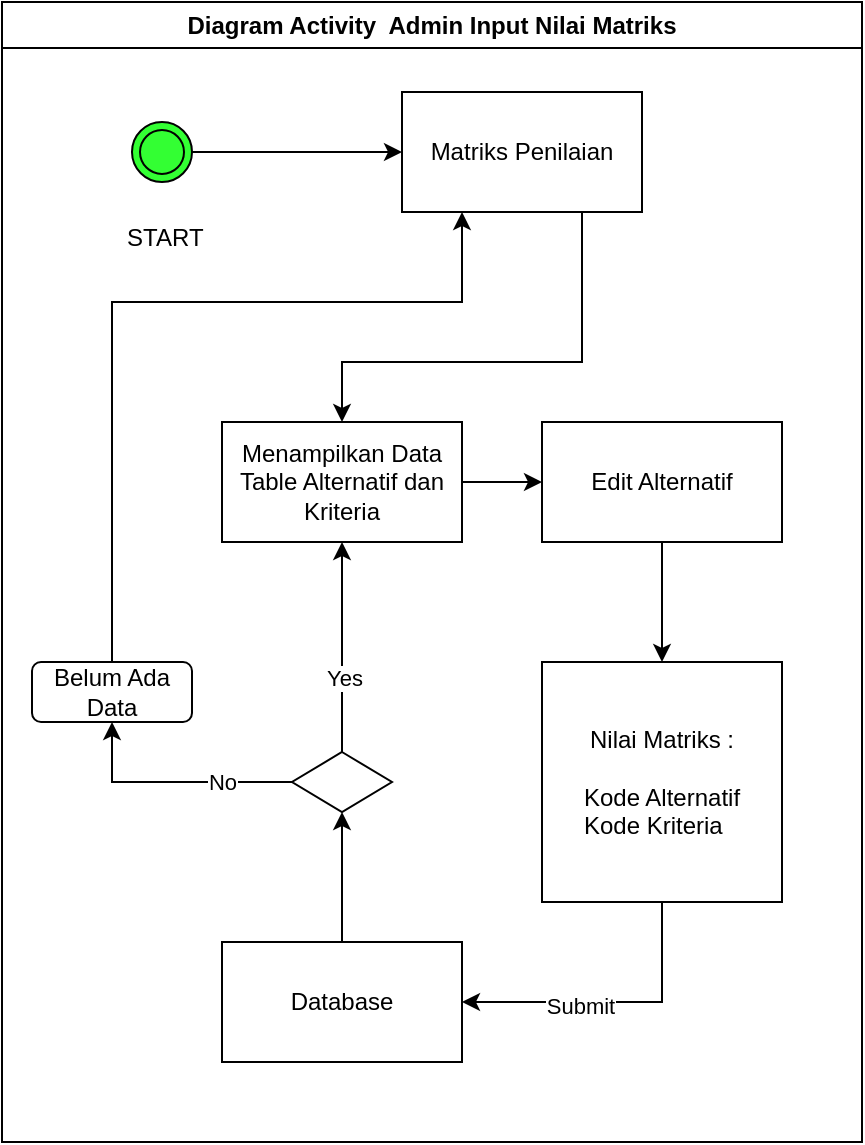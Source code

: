 <mxfile version="26.0.15">
  <diagram name="Page-1" id="YmlemgGiOCqMfG_zaBAN">
    <mxGraphModel dx="654" dy="478" grid="1" gridSize="10" guides="1" tooltips="1" connect="1" arrows="1" fold="1" page="1" pageScale="1" pageWidth="850" pageHeight="1100" math="0" shadow="0">
      <root>
        <mxCell id="0" />
        <mxCell id="1" parent="0" />
        <mxCell id="26Q9ooZOoZMwg1ehPb2V-1" value="Diagram Activity&amp;nbsp; Admin Input Nilai Matriks" style="swimlane;whiteSpace=wrap;html=1;" vertex="1" parent="1">
          <mxGeometry x="20" width="430" height="570" as="geometry" />
        </mxCell>
        <mxCell id="26Q9ooZOoZMwg1ehPb2V-22" style="edgeStyle=orthogonalEdgeStyle;rounded=0;orthogonalLoop=1;jettySize=auto;html=1;entryX=0;entryY=0.5;entryDx=0;entryDy=0;" edge="1" parent="26Q9ooZOoZMwg1ehPb2V-1" source="26Q9ooZOoZMwg1ehPb2V-3" target="26Q9ooZOoZMwg1ehPb2V-14">
          <mxGeometry relative="1" as="geometry" />
        </mxCell>
        <mxCell id="26Q9ooZOoZMwg1ehPb2V-3" value="Menampilkan Data Table Alternatif dan Kriteria" style="rounded=0;whiteSpace=wrap;html=1;" vertex="1" parent="26Q9ooZOoZMwg1ehPb2V-1">
          <mxGeometry x="110" y="210" width="120" height="60" as="geometry" />
        </mxCell>
        <mxCell id="26Q9ooZOoZMwg1ehPb2V-27" style="edgeStyle=orthogonalEdgeStyle;rounded=0;orthogonalLoop=1;jettySize=auto;html=1;entryX=0.5;entryY=1;entryDx=0;entryDy=0;" edge="1" parent="26Q9ooZOoZMwg1ehPb2V-1" source="26Q9ooZOoZMwg1ehPb2V-8" target="26Q9ooZOoZMwg1ehPb2V-25">
          <mxGeometry relative="1" as="geometry" />
        </mxCell>
        <mxCell id="26Q9ooZOoZMwg1ehPb2V-8" value="Database" style="rounded=0;whiteSpace=wrap;html=1;" vertex="1" parent="26Q9ooZOoZMwg1ehPb2V-1">
          <mxGeometry x="110" y="470" width="120" height="60" as="geometry" />
        </mxCell>
        <mxCell id="26Q9ooZOoZMwg1ehPb2V-20" style="edgeStyle=orthogonalEdgeStyle;rounded=0;orthogonalLoop=1;jettySize=auto;html=1;entryX=0.5;entryY=0;entryDx=0;entryDy=0;exitX=0.75;exitY=1;exitDx=0;exitDy=0;" edge="1" parent="26Q9ooZOoZMwg1ehPb2V-1" source="26Q9ooZOoZMwg1ehPb2V-11" target="26Q9ooZOoZMwg1ehPb2V-3">
          <mxGeometry relative="1" as="geometry">
            <Array as="points">
              <mxPoint x="290" y="180" />
              <mxPoint x="170" y="180" />
            </Array>
          </mxGeometry>
        </mxCell>
        <mxCell id="26Q9ooZOoZMwg1ehPb2V-11" value="Matriks Penilaian" style="rounded=0;whiteSpace=wrap;html=1;" vertex="1" parent="26Q9ooZOoZMwg1ehPb2V-1">
          <mxGeometry x="200" y="45" width="120" height="60" as="geometry" />
        </mxCell>
        <mxCell id="26Q9ooZOoZMwg1ehPb2V-24" style="edgeStyle=orthogonalEdgeStyle;rounded=0;orthogonalLoop=1;jettySize=auto;html=1;entryX=0.5;entryY=0;entryDx=0;entryDy=0;" edge="1" parent="26Q9ooZOoZMwg1ehPb2V-1" source="26Q9ooZOoZMwg1ehPb2V-14" target="26Q9ooZOoZMwg1ehPb2V-15">
          <mxGeometry relative="1" as="geometry" />
        </mxCell>
        <mxCell id="26Q9ooZOoZMwg1ehPb2V-14" value="Edit Alternatif" style="rounded=0;whiteSpace=wrap;html=1;" vertex="1" parent="26Q9ooZOoZMwg1ehPb2V-1">
          <mxGeometry x="270" y="210" width="120" height="60" as="geometry" />
        </mxCell>
        <mxCell id="26Q9ooZOoZMwg1ehPb2V-36" style="edgeStyle=orthogonalEdgeStyle;rounded=0;orthogonalLoop=1;jettySize=auto;html=1;entryX=1;entryY=0.5;entryDx=0;entryDy=0;exitX=0.5;exitY=1;exitDx=0;exitDy=0;" edge="1" parent="26Q9ooZOoZMwg1ehPb2V-1" source="26Q9ooZOoZMwg1ehPb2V-15" target="26Q9ooZOoZMwg1ehPb2V-8">
          <mxGeometry relative="1" as="geometry" />
        </mxCell>
        <mxCell id="26Q9ooZOoZMwg1ehPb2V-37" value="Submit" style="edgeLabel;html=1;align=center;verticalAlign=middle;resizable=0;points=[];" vertex="1" connectable="0" parent="26Q9ooZOoZMwg1ehPb2V-36">
          <mxGeometry x="0.217" y="2" relative="1" as="geometry">
            <mxPoint as="offset" />
          </mxGeometry>
        </mxCell>
        <mxCell id="26Q9ooZOoZMwg1ehPb2V-15" value="&lt;span style=&quot;text-align: left;&quot;&gt;Nilai Matriks :&lt;/span&gt;&lt;div style=&quot;text-align: left;&quot;&gt;&lt;br&gt;&lt;/div&gt;&lt;span style=&quot;color: light-dark(rgb(0, 0, 0), rgb(255, 255, 255)); background-color: transparent;&quot;&gt;&lt;div style=&quot;text-align: left;&quot;&gt;&lt;span style=&quot;background-color: transparent; color: light-dark(rgb(0, 0, 0), rgb(255, 255, 255));&quot;&gt;Kode Alternatif&lt;/span&gt;&lt;/div&gt;&lt;/span&gt;&lt;span style=&quot;color: light-dark(rgb(0, 0, 0), rgb(255, 255, 255)); background-color: transparent;&quot;&gt;&lt;div style=&quot;text-align: left;&quot;&gt;Kode Kriteria&lt;/div&gt;&lt;/span&gt;" style="rounded=0;whiteSpace=wrap;html=1;" vertex="1" parent="26Q9ooZOoZMwg1ehPb2V-1">
          <mxGeometry x="270" y="330" width="120" height="120" as="geometry" />
        </mxCell>
        <mxCell id="26Q9ooZOoZMwg1ehPb2V-18" value="&lt;span style=&quot;white-space: pre;&quot;&gt;&#x9;&lt;span style=&quot;white-space: pre;&quot;&gt;&#x9;&lt;/span&gt;&lt;/span&gt;&lt;div&gt;&lt;br&gt;&lt;/div&gt;&lt;div&gt;&lt;br&gt;&lt;/div&gt;&lt;div&gt;&lt;br&gt;&lt;/div&gt;&lt;div&gt;&lt;br&gt;&lt;/div&gt;&lt;div&gt;&lt;br&gt;&lt;/div&gt;&lt;div&gt;&amp;nbsp;START&lt;/div&gt;" style="ellipse;shape=doubleEllipse;whiteSpace=wrap;html=1;aspect=fixed;fillColor=light-dark(#33FF33,var(--ge-dark-color, #121212));" vertex="1" parent="26Q9ooZOoZMwg1ehPb2V-1">
          <mxGeometry x="65" y="60" width="30" height="30" as="geometry" />
        </mxCell>
        <mxCell id="26Q9ooZOoZMwg1ehPb2V-19" style="edgeStyle=orthogonalEdgeStyle;rounded=0;orthogonalLoop=1;jettySize=auto;html=1;entryX=0;entryY=0.5;entryDx=0;entryDy=0;" edge="1" parent="26Q9ooZOoZMwg1ehPb2V-1" source="26Q9ooZOoZMwg1ehPb2V-18" target="26Q9ooZOoZMwg1ehPb2V-11">
          <mxGeometry relative="1" as="geometry" />
        </mxCell>
        <mxCell id="26Q9ooZOoZMwg1ehPb2V-31" style="edgeStyle=orthogonalEdgeStyle;rounded=0;orthogonalLoop=1;jettySize=auto;html=1;entryX=0.5;entryY=1;entryDx=0;entryDy=0;" edge="1" parent="26Q9ooZOoZMwg1ehPb2V-1" source="26Q9ooZOoZMwg1ehPb2V-25" target="26Q9ooZOoZMwg1ehPb2V-30">
          <mxGeometry relative="1" as="geometry" />
        </mxCell>
        <mxCell id="26Q9ooZOoZMwg1ehPb2V-33" value="No" style="edgeLabel;html=1;align=center;verticalAlign=middle;resizable=0;points=[];" vertex="1" connectable="0" parent="26Q9ooZOoZMwg1ehPb2V-31">
          <mxGeometry x="-0.563" y="-3" relative="1" as="geometry">
            <mxPoint x="-9" y="3" as="offset" />
          </mxGeometry>
        </mxCell>
        <mxCell id="26Q9ooZOoZMwg1ehPb2V-34" style="edgeStyle=orthogonalEdgeStyle;rounded=0;orthogonalLoop=1;jettySize=auto;html=1;entryX=0.5;entryY=1;entryDx=0;entryDy=0;" edge="1" parent="26Q9ooZOoZMwg1ehPb2V-1" source="26Q9ooZOoZMwg1ehPb2V-25" target="26Q9ooZOoZMwg1ehPb2V-3">
          <mxGeometry relative="1" as="geometry" />
        </mxCell>
        <mxCell id="26Q9ooZOoZMwg1ehPb2V-35" value="Yes" style="edgeLabel;html=1;align=center;verticalAlign=middle;resizable=0;points=[];" vertex="1" connectable="0" parent="26Q9ooZOoZMwg1ehPb2V-34">
          <mxGeometry x="-0.285" y="-1" relative="1" as="geometry">
            <mxPoint as="offset" />
          </mxGeometry>
        </mxCell>
        <mxCell id="26Q9ooZOoZMwg1ehPb2V-25" value="" style="rhombus;whiteSpace=wrap;html=1;" vertex="1" parent="26Q9ooZOoZMwg1ehPb2V-1">
          <mxGeometry x="145" y="375" width="50" height="30" as="geometry" />
        </mxCell>
        <mxCell id="26Q9ooZOoZMwg1ehPb2V-32" style="edgeStyle=orthogonalEdgeStyle;rounded=0;orthogonalLoop=1;jettySize=auto;html=1;entryX=0.25;entryY=1;entryDx=0;entryDy=0;" edge="1" parent="26Q9ooZOoZMwg1ehPb2V-1" source="26Q9ooZOoZMwg1ehPb2V-30" target="26Q9ooZOoZMwg1ehPb2V-11">
          <mxGeometry relative="1" as="geometry">
            <Array as="points">
              <mxPoint x="55" y="150" />
              <mxPoint x="230" y="150" />
            </Array>
          </mxGeometry>
        </mxCell>
        <mxCell id="26Q9ooZOoZMwg1ehPb2V-30" value="Belum Ada Data" style="rounded=1;whiteSpace=wrap;html=1;" vertex="1" parent="26Q9ooZOoZMwg1ehPb2V-1">
          <mxGeometry x="15" y="330" width="80" height="30" as="geometry" />
        </mxCell>
      </root>
    </mxGraphModel>
  </diagram>
</mxfile>
